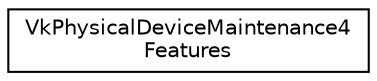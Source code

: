 digraph "Graphical Class Hierarchy"
{
 // LATEX_PDF_SIZE
  edge [fontname="Helvetica",fontsize="10",labelfontname="Helvetica",labelfontsize="10"];
  node [fontname="Helvetica",fontsize="10",shape=record];
  rankdir="LR";
  Node0 [label="VkPhysicalDeviceMaintenance4\lFeatures",height=0.2,width=0.4,color="black", fillcolor="white", style="filled",URL="$structVkPhysicalDeviceMaintenance4Features.html",tooltip=" "];
}
